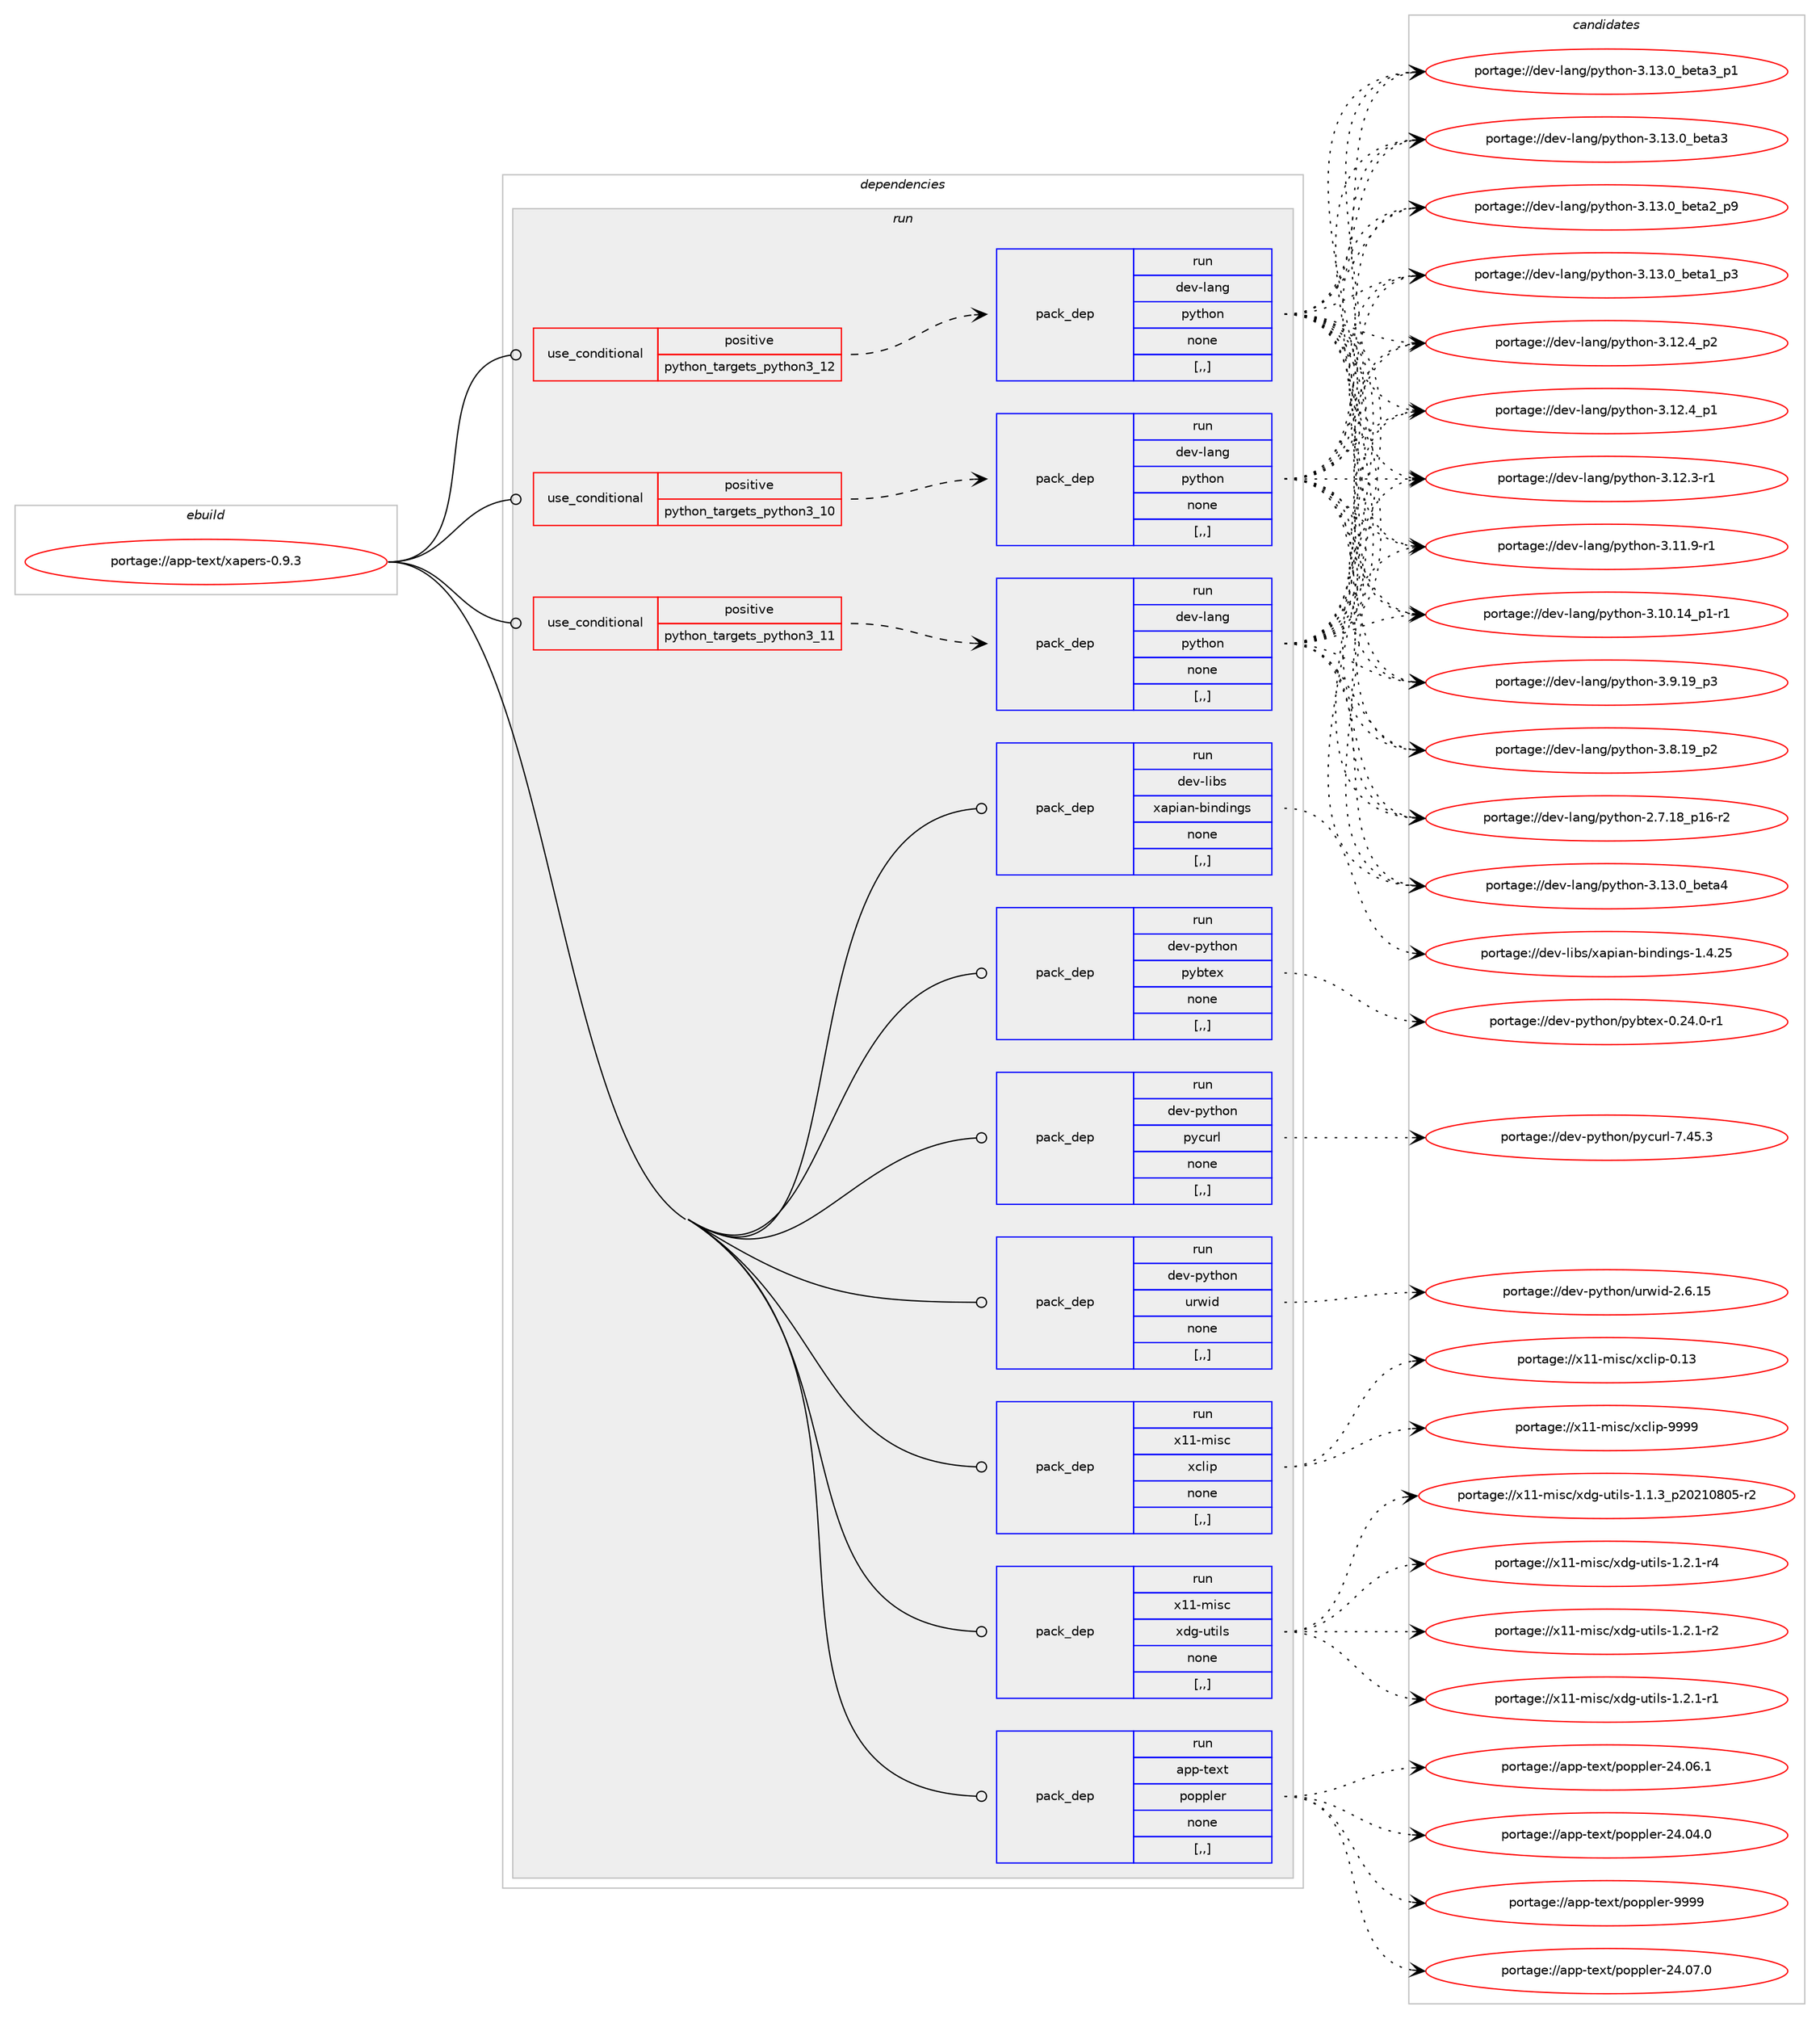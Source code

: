 digraph prolog {

# *************
# Graph options
# *************

newrank=true;
concentrate=true;
compound=true;
graph [rankdir=LR,fontname=Helvetica,fontsize=10,ranksep=1.5];#, ranksep=2.5, nodesep=0.2];
edge  [arrowhead=vee];
node  [fontname=Helvetica,fontsize=10];

# **********
# The ebuild
# **********

subgraph cluster_leftcol {
color=gray;
label=<<i>ebuild</i>>;
id [label="portage://app-text/xapers-0.9.3", color=red, width=4, href="../app-text/xapers-0.9.3.svg"];
}

# ****************
# The dependencies
# ****************

subgraph cluster_midcol {
color=gray;
label=<<i>dependencies</i>>;
subgraph cluster_compile {
fillcolor="#eeeeee";
style=filled;
label=<<i>compile</i>>;
}
subgraph cluster_compileandrun {
fillcolor="#eeeeee";
style=filled;
label=<<i>compile and run</i>>;
}
subgraph cluster_run {
fillcolor="#eeeeee";
style=filled;
label=<<i>run</i>>;
subgraph cond16354 {
dependency60751 [label=<<TABLE BORDER="0" CELLBORDER="1" CELLSPACING="0" CELLPADDING="4"><TR><TD ROWSPAN="3" CELLPADDING="10">use_conditional</TD></TR><TR><TD>positive</TD></TR><TR><TD>python_targets_python3_10</TD></TR></TABLE>>, shape=none, color=red];
subgraph pack43879 {
dependency60752 [label=<<TABLE BORDER="0" CELLBORDER="1" CELLSPACING="0" CELLPADDING="4" WIDTH="220"><TR><TD ROWSPAN="6" CELLPADDING="30">pack_dep</TD></TR><TR><TD WIDTH="110">run</TD></TR><TR><TD>dev-lang</TD></TR><TR><TD>python</TD></TR><TR><TD>none</TD></TR><TR><TD>[,,]</TD></TR></TABLE>>, shape=none, color=blue];
}
dependency60751:e -> dependency60752:w [weight=20,style="dashed",arrowhead="vee"];
}
id:e -> dependency60751:w [weight=20,style="solid",arrowhead="odot"];
subgraph cond16355 {
dependency60753 [label=<<TABLE BORDER="0" CELLBORDER="1" CELLSPACING="0" CELLPADDING="4"><TR><TD ROWSPAN="3" CELLPADDING="10">use_conditional</TD></TR><TR><TD>positive</TD></TR><TR><TD>python_targets_python3_11</TD></TR></TABLE>>, shape=none, color=red];
subgraph pack43880 {
dependency60754 [label=<<TABLE BORDER="0" CELLBORDER="1" CELLSPACING="0" CELLPADDING="4" WIDTH="220"><TR><TD ROWSPAN="6" CELLPADDING="30">pack_dep</TD></TR><TR><TD WIDTH="110">run</TD></TR><TR><TD>dev-lang</TD></TR><TR><TD>python</TD></TR><TR><TD>none</TD></TR><TR><TD>[,,]</TD></TR></TABLE>>, shape=none, color=blue];
}
dependency60753:e -> dependency60754:w [weight=20,style="dashed",arrowhead="vee"];
}
id:e -> dependency60753:w [weight=20,style="solid",arrowhead="odot"];
subgraph cond16356 {
dependency60755 [label=<<TABLE BORDER="0" CELLBORDER="1" CELLSPACING="0" CELLPADDING="4"><TR><TD ROWSPAN="3" CELLPADDING="10">use_conditional</TD></TR><TR><TD>positive</TD></TR><TR><TD>python_targets_python3_12</TD></TR></TABLE>>, shape=none, color=red];
subgraph pack43881 {
dependency60756 [label=<<TABLE BORDER="0" CELLBORDER="1" CELLSPACING="0" CELLPADDING="4" WIDTH="220"><TR><TD ROWSPAN="6" CELLPADDING="30">pack_dep</TD></TR><TR><TD WIDTH="110">run</TD></TR><TR><TD>dev-lang</TD></TR><TR><TD>python</TD></TR><TR><TD>none</TD></TR><TR><TD>[,,]</TD></TR></TABLE>>, shape=none, color=blue];
}
dependency60755:e -> dependency60756:w [weight=20,style="dashed",arrowhead="vee"];
}
id:e -> dependency60755:w [weight=20,style="solid",arrowhead="odot"];
subgraph pack43882 {
dependency60757 [label=<<TABLE BORDER="0" CELLBORDER="1" CELLSPACING="0" CELLPADDING="4" WIDTH="220"><TR><TD ROWSPAN="6" CELLPADDING="30">pack_dep</TD></TR><TR><TD WIDTH="110">run</TD></TR><TR><TD>app-text</TD></TR><TR><TD>poppler</TD></TR><TR><TD>none</TD></TR><TR><TD>[,,]</TD></TR></TABLE>>, shape=none, color=blue];
}
id:e -> dependency60757:w [weight=20,style="solid",arrowhead="odot"];
subgraph pack43883 {
dependency60758 [label=<<TABLE BORDER="0" CELLBORDER="1" CELLSPACING="0" CELLPADDING="4" WIDTH="220"><TR><TD ROWSPAN="6" CELLPADDING="30">pack_dep</TD></TR><TR><TD WIDTH="110">run</TD></TR><TR><TD>dev-libs</TD></TR><TR><TD>xapian-bindings</TD></TR><TR><TD>none</TD></TR><TR><TD>[,,]</TD></TR></TABLE>>, shape=none, color=blue];
}
id:e -> dependency60758:w [weight=20,style="solid",arrowhead="odot"];
subgraph pack43884 {
dependency60759 [label=<<TABLE BORDER="0" CELLBORDER="1" CELLSPACING="0" CELLPADDING="4" WIDTH="220"><TR><TD ROWSPAN="6" CELLPADDING="30">pack_dep</TD></TR><TR><TD WIDTH="110">run</TD></TR><TR><TD>dev-python</TD></TR><TR><TD>pybtex</TD></TR><TR><TD>none</TD></TR><TR><TD>[,,]</TD></TR></TABLE>>, shape=none, color=blue];
}
id:e -> dependency60759:w [weight=20,style="solid",arrowhead="odot"];
subgraph pack43885 {
dependency60760 [label=<<TABLE BORDER="0" CELLBORDER="1" CELLSPACING="0" CELLPADDING="4" WIDTH="220"><TR><TD ROWSPAN="6" CELLPADDING="30">pack_dep</TD></TR><TR><TD WIDTH="110">run</TD></TR><TR><TD>dev-python</TD></TR><TR><TD>pycurl</TD></TR><TR><TD>none</TD></TR><TR><TD>[,,]</TD></TR></TABLE>>, shape=none, color=blue];
}
id:e -> dependency60760:w [weight=20,style="solid",arrowhead="odot"];
subgraph pack43886 {
dependency60761 [label=<<TABLE BORDER="0" CELLBORDER="1" CELLSPACING="0" CELLPADDING="4" WIDTH="220"><TR><TD ROWSPAN="6" CELLPADDING="30">pack_dep</TD></TR><TR><TD WIDTH="110">run</TD></TR><TR><TD>dev-python</TD></TR><TR><TD>urwid</TD></TR><TR><TD>none</TD></TR><TR><TD>[,,]</TD></TR></TABLE>>, shape=none, color=blue];
}
id:e -> dependency60761:w [weight=20,style="solid",arrowhead="odot"];
subgraph pack43887 {
dependency60762 [label=<<TABLE BORDER="0" CELLBORDER="1" CELLSPACING="0" CELLPADDING="4" WIDTH="220"><TR><TD ROWSPAN="6" CELLPADDING="30">pack_dep</TD></TR><TR><TD WIDTH="110">run</TD></TR><TR><TD>x11-misc</TD></TR><TR><TD>xclip</TD></TR><TR><TD>none</TD></TR><TR><TD>[,,]</TD></TR></TABLE>>, shape=none, color=blue];
}
id:e -> dependency60762:w [weight=20,style="solid",arrowhead="odot"];
subgraph pack43888 {
dependency60763 [label=<<TABLE BORDER="0" CELLBORDER="1" CELLSPACING="0" CELLPADDING="4" WIDTH="220"><TR><TD ROWSPAN="6" CELLPADDING="30">pack_dep</TD></TR><TR><TD WIDTH="110">run</TD></TR><TR><TD>x11-misc</TD></TR><TR><TD>xdg-utils</TD></TR><TR><TD>none</TD></TR><TR><TD>[,,]</TD></TR></TABLE>>, shape=none, color=blue];
}
id:e -> dependency60763:w [weight=20,style="solid",arrowhead="odot"];
}
}

# **************
# The candidates
# **************

subgraph cluster_choices {
rank=same;
color=gray;
label=<<i>candidates</i>>;

subgraph choice43879 {
color=black;
nodesep=1;
choice1001011184510897110103471121211161041111104551464951464895981011169752 [label="portage://dev-lang/python-3.13.0_beta4", color=red, width=4,href="../dev-lang/python-3.13.0_beta4.svg"];
choice10010111845108971101034711212111610411111045514649514648959810111697519511249 [label="portage://dev-lang/python-3.13.0_beta3_p1", color=red, width=4,href="../dev-lang/python-3.13.0_beta3_p1.svg"];
choice1001011184510897110103471121211161041111104551464951464895981011169751 [label="portage://dev-lang/python-3.13.0_beta3", color=red, width=4,href="../dev-lang/python-3.13.0_beta3.svg"];
choice10010111845108971101034711212111610411111045514649514648959810111697509511257 [label="portage://dev-lang/python-3.13.0_beta2_p9", color=red, width=4,href="../dev-lang/python-3.13.0_beta2_p9.svg"];
choice10010111845108971101034711212111610411111045514649514648959810111697499511251 [label="portage://dev-lang/python-3.13.0_beta1_p3", color=red, width=4,href="../dev-lang/python-3.13.0_beta1_p3.svg"];
choice100101118451089711010347112121116104111110455146495046529511250 [label="portage://dev-lang/python-3.12.4_p2", color=red, width=4,href="../dev-lang/python-3.12.4_p2.svg"];
choice100101118451089711010347112121116104111110455146495046529511249 [label="portage://dev-lang/python-3.12.4_p1", color=red, width=4,href="../dev-lang/python-3.12.4_p1.svg"];
choice100101118451089711010347112121116104111110455146495046514511449 [label="portage://dev-lang/python-3.12.3-r1", color=red, width=4,href="../dev-lang/python-3.12.3-r1.svg"];
choice100101118451089711010347112121116104111110455146494946574511449 [label="portage://dev-lang/python-3.11.9-r1", color=red, width=4,href="../dev-lang/python-3.11.9-r1.svg"];
choice100101118451089711010347112121116104111110455146494846495295112494511449 [label="portage://dev-lang/python-3.10.14_p1-r1", color=red, width=4,href="../dev-lang/python-3.10.14_p1-r1.svg"];
choice100101118451089711010347112121116104111110455146574649579511251 [label="portage://dev-lang/python-3.9.19_p3", color=red, width=4,href="../dev-lang/python-3.9.19_p3.svg"];
choice100101118451089711010347112121116104111110455146564649579511250 [label="portage://dev-lang/python-3.8.19_p2", color=red, width=4,href="../dev-lang/python-3.8.19_p2.svg"];
choice100101118451089711010347112121116104111110455046554649569511249544511450 [label="portage://dev-lang/python-2.7.18_p16-r2", color=red, width=4,href="../dev-lang/python-2.7.18_p16-r2.svg"];
dependency60752:e -> choice1001011184510897110103471121211161041111104551464951464895981011169752:w [style=dotted,weight="100"];
dependency60752:e -> choice10010111845108971101034711212111610411111045514649514648959810111697519511249:w [style=dotted,weight="100"];
dependency60752:e -> choice1001011184510897110103471121211161041111104551464951464895981011169751:w [style=dotted,weight="100"];
dependency60752:e -> choice10010111845108971101034711212111610411111045514649514648959810111697509511257:w [style=dotted,weight="100"];
dependency60752:e -> choice10010111845108971101034711212111610411111045514649514648959810111697499511251:w [style=dotted,weight="100"];
dependency60752:e -> choice100101118451089711010347112121116104111110455146495046529511250:w [style=dotted,weight="100"];
dependency60752:e -> choice100101118451089711010347112121116104111110455146495046529511249:w [style=dotted,weight="100"];
dependency60752:e -> choice100101118451089711010347112121116104111110455146495046514511449:w [style=dotted,weight="100"];
dependency60752:e -> choice100101118451089711010347112121116104111110455146494946574511449:w [style=dotted,weight="100"];
dependency60752:e -> choice100101118451089711010347112121116104111110455146494846495295112494511449:w [style=dotted,weight="100"];
dependency60752:e -> choice100101118451089711010347112121116104111110455146574649579511251:w [style=dotted,weight="100"];
dependency60752:e -> choice100101118451089711010347112121116104111110455146564649579511250:w [style=dotted,weight="100"];
dependency60752:e -> choice100101118451089711010347112121116104111110455046554649569511249544511450:w [style=dotted,weight="100"];
}
subgraph choice43880 {
color=black;
nodesep=1;
choice1001011184510897110103471121211161041111104551464951464895981011169752 [label="portage://dev-lang/python-3.13.0_beta4", color=red, width=4,href="../dev-lang/python-3.13.0_beta4.svg"];
choice10010111845108971101034711212111610411111045514649514648959810111697519511249 [label="portage://dev-lang/python-3.13.0_beta3_p1", color=red, width=4,href="../dev-lang/python-3.13.0_beta3_p1.svg"];
choice1001011184510897110103471121211161041111104551464951464895981011169751 [label="portage://dev-lang/python-3.13.0_beta3", color=red, width=4,href="../dev-lang/python-3.13.0_beta3.svg"];
choice10010111845108971101034711212111610411111045514649514648959810111697509511257 [label="portage://dev-lang/python-3.13.0_beta2_p9", color=red, width=4,href="../dev-lang/python-3.13.0_beta2_p9.svg"];
choice10010111845108971101034711212111610411111045514649514648959810111697499511251 [label="portage://dev-lang/python-3.13.0_beta1_p3", color=red, width=4,href="../dev-lang/python-3.13.0_beta1_p3.svg"];
choice100101118451089711010347112121116104111110455146495046529511250 [label="portage://dev-lang/python-3.12.4_p2", color=red, width=4,href="../dev-lang/python-3.12.4_p2.svg"];
choice100101118451089711010347112121116104111110455146495046529511249 [label="portage://dev-lang/python-3.12.4_p1", color=red, width=4,href="../dev-lang/python-3.12.4_p1.svg"];
choice100101118451089711010347112121116104111110455146495046514511449 [label="portage://dev-lang/python-3.12.3-r1", color=red, width=4,href="../dev-lang/python-3.12.3-r1.svg"];
choice100101118451089711010347112121116104111110455146494946574511449 [label="portage://dev-lang/python-3.11.9-r1", color=red, width=4,href="../dev-lang/python-3.11.9-r1.svg"];
choice100101118451089711010347112121116104111110455146494846495295112494511449 [label="portage://dev-lang/python-3.10.14_p1-r1", color=red, width=4,href="../dev-lang/python-3.10.14_p1-r1.svg"];
choice100101118451089711010347112121116104111110455146574649579511251 [label="portage://dev-lang/python-3.9.19_p3", color=red, width=4,href="../dev-lang/python-3.9.19_p3.svg"];
choice100101118451089711010347112121116104111110455146564649579511250 [label="portage://dev-lang/python-3.8.19_p2", color=red, width=4,href="../dev-lang/python-3.8.19_p2.svg"];
choice100101118451089711010347112121116104111110455046554649569511249544511450 [label="portage://dev-lang/python-2.7.18_p16-r2", color=red, width=4,href="../dev-lang/python-2.7.18_p16-r2.svg"];
dependency60754:e -> choice1001011184510897110103471121211161041111104551464951464895981011169752:w [style=dotted,weight="100"];
dependency60754:e -> choice10010111845108971101034711212111610411111045514649514648959810111697519511249:w [style=dotted,weight="100"];
dependency60754:e -> choice1001011184510897110103471121211161041111104551464951464895981011169751:w [style=dotted,weight="100"];
dependency60754:e -> choice10010111845108971101034711212111610411111045514649514648959810111697509511257:w [style=dotted,weight="100"];
dependency60754:e -> choice10010111845108971101034711212111610411111045514649514648959810111697499511251:w [style=dotted,weight="100"];
dependency60754:e -> choice100101118451089711010347112121116104111110455146495046529511250:w [style=dotted,weight="100"];
dependency60754:e -> choice100101118451089711010347112121116104111110455146495046529511249:w [style=dotted,weight="100"];
dependency60754:e -> choice100101118451089711010347112121116104111110455146495046514511449:w [style=dotted,weight="100"];
dependency60754:e -> choice100101118451089711010347112121116104111110455146494946574511449:w [style=dotted,weight="100"];
dependency60754:e -> choice100101118451089711010347112121116104111110455146494846495295112494511449:w [style=dotted,weight="100"];
dependency60754:e -> choice100101118451089711010347112121116104111110455146574649579511251:w [style=dotted,weight="100"];
dependency60754:e -> choice100101118451089711010347112121116104111110455146564649579511250:w [style=dotted,weight="100"];
dependency60754:e -> choice100101118451089711010347112121116104111110455046554649569511249544511450:w [style=dotted,weight="100"];
}
subgraph choice43881 {
color=black;
nodesep=1;
choice1001011184510897110103471121211161041111104551464951464895981011169752 [label="portage://dev-lang/python-3.13.0_beta4", color=red, width=4,href="../dev-lang/python-3.13.0_beta4.svg"];
choice10010111845108971101034711212111610411111045514649514648959810111697519511249 [label="portage://dev-lang/python-3.13.0_beta3_p1", color=red, width=4,href="../dev-lang/python-3.13.0_beta3_p1.svg"];
choice1001011184510897110103471121211161041111104551464951464895981011169751 [label="portage://dev-lang/python-3.13.0_beta3", color=red, width=4,href="../dev-lang/python-3.13.0_beta3.svg"];
choice10010111845108971101034711212111610411111045514649514648959810111697509511257 [label="portage://dev-lang/python-3.13.0_beta2_p9", color=red, width=4,href="../dev-lang/python-3.13.0_beta2_p9.svg"];
choice10010111845108971101034711212111610411111045514649514648959810111697499511251 [label="portage://dev-lang/python-3.13.0_beta1_p3", color=red, width=4,href="../dev-lang/python-3.13.0_beta1_p3.svg"];
choice100101118451089711010347112121116104111110455146495046529511250 [label="portage://dev-lang/python-3.12.4_p2", color=red, width=4,href="../dev-lang/python-3.12.4_p2.svg"];
choice100101118451089711010347112121116104111110455146495046529511249 [label="portage://dev-lang/python-3.12.4_p1", color=red, width=4,href="../dev-lang/python-3.12.4_p1.svg"];
choice100101118451089711010347112121116104111110455146495046514511449 [label="portage://dev-lang/python-3.12.3-r1", color=red, width=4,href="../dev-lang/python-3.12.3-r1.svg"];
choice100101118451089711010347112121116104111110455146494946574511449 [label="portage://dev-lang/python-3.11.9-r1", color=red, width=4,href="../dev-lang/python-3.11.9-r1.svg"];
choice100101118451089711010347112121116104111110455146494846495295112494511449 [label="portage://dev-lang/python-3.10.14_p1-r1", color=red, width=4,href="../dev-lang/python-3.10.14_p1-r1.svg"];
choice100101118451089711010347112121116104111110455146574649579511251 [label="portage://dev-lang/python-3.9.19_p3", color=red, width=4,href="../dev-lang/python-3.9.19_p3.svg"];
choice100101118451089711010347112121116104111110455146564649579511250 [label="portage://dev-lang/python-3.8.19_p2", color=red, width=4,href="../dev-lang/python-3.8.19_p2.svg"];
choice100101118451089711010347112121116104111110455046554649569511249544511450 [label="portage://dev-lang/python-2.7.18_p16-r2", color=red, width=4,href="../dev-lang/python-2.7.18_p16-r2.svg"];
dependency60756:e -> choice1001011184510897110103471121211161041111104551464951464895981011169752:w [style=dotted,weight="100"];
dependency60756:e -> choice10010111845108971101034711212111610411111045514649514648959810111697519511249:w [style=dotted,weight="100"];
dependency60756:e -> choice1001011184510897110103471121211161041111104551464951464895981011169751:w [style=dotted,weight="100"];
dependency60756:e -> choice10010111845108971101034711212111610411111045514649514648959810111697509511257:w [style=dotted,weight="100"];
dependency60756:e -> choice10010111845108971101034711212111610411111045514649514648959810111697499511251:w [style=dotted,weight="100"];
dependency60756:e -> choice100101118451089711010347112121116104111110455146495046529511250:w [style=dotted,weight="100"];
dependency60756:e -> choice100101118451089711010347112121116104111110455146495046529511249:w [style=dotted,weight="100"];
dependency60756:e -> choice100101118451089711010347112121116104111110455146495046514511449:w [style=dotted,weight="100"];
dependency60756:e -> choice100101118451089711010347112121116104111110455146494946574511449:w [style=dotted,weight="100"];
dependency60756:e -> choice100101118451089711010347112121116104111110455146494846495295112494511449:w [style=dotted,weight="100"];
dependency60756:e -> choice100101118451089711010347112121116104111110455146574649579511251:w [style=dotted,weight="100"];
dependency60756:e -> choice100101118451089711010347112121116104111110455146564649579511250:w [style=dotted,weight="100"];
dependency60756:e -> choice100101118451089711010347112121116104111110455046554649569511249544511450:w [style=dotted,weight="100"];
}
subgraph choice43882 {
color=black;
nodesep=1;
choice9711211245116101120116471121111121121081011144557575757 [label="portage://app-text/poppler-9999", color=red, width=4,href="../app-text/poppler-9999.svg"];
choice9711211245116101120116471121111121121081011144550524648554648 [label="portage://app-text/poppler-24.07.0", color=red, width=4,href="../app-text/poppler-24.07.0.svg"];
choice9711211245116101120116471121111121121081011144550524648544649 [label="portage://app-text/poppler-24.06.1", color=red, width=4,href="../app-text/poppler-24.06.1.svg"];
choice9711211245116101120116471121111121121081011144550524648524648 [label="portage://app-text/poppler-24.04.0", color=red, width=4,href="../app-text/poppler-24.04.0.svg"];
dependency60757:e -> choice9711211245116101120116471121111121121081011144557575757:w [style=dotted,weight="100"];
dependency60757:e -> choice9711211245116101120116471121111121121081011144550524648554648:w [style=dotted,weight="100"];
dependency60757:e -> choice9711211245116101120116471121111121121081011144550524648544649:w [style=dotted,weight="100"];
dependency60757:e -> choice9711211245116101120116471121111121121081011144550524648524648:w [style=dotted,weight="100"];
}
subgraph choice43883 {
color=black;
nodesep=1;
choice1001011184510810598115471209711210597110459810511010010511010311545494652465053 [label="portage://dev-libs/xapian-bindings-1.4.25", color=red, width=4,href="../dev-libs/xapian-bindings-1.4.25.svg"];
dependency60758:e -> choice1001011184510810598115471209711210597110459810511010010511010311545494652465053:w [style=dotted,weight="100"];
}
subgraph choice43884 {
color=black;
nodesep=1;
choice100101118451121211161041111104711212198116101120454846505246484511449 [label="portage://dev-python/pybtex-0.24.0-r1", color=red, width=4,href="../dev-python/pybtex-0.24.0-r1.svg"];
dependency60759:e -> choice100101118451121211161041111104711212198116101120454846505246484511449:w [style=dotted,weight="100"];
}
subgraph choice43885 {
color=black;
nodesep=1;
choice10010111845112121116104111110471121219911711410845554652534651 [label="portage://dev-python/pycurl-7.45.3", color=red, width=4,href="../dev-python/pycurl-7.45.3.svg"];
dependency60760:e -> choice10010111845112121116104111110471121219911711410845554652534651:w [style=dotted,weight="100"];
}
subgraph choice43886 {
color=black;
nodesep=1;
choice100101118451121211161041111104711711411910510045504654464953 [label="portage://dev-python/urwid-2.6.15", color=red, width=4,href="../dev-python/urwid-2.6.15.svg"];
dependency60761:e -> choice100101118451121211161041111104711711411910510045504654464953:w [style=dotted,weight="100"];
}
subgraph choice43887 {
color=black;
nodesep=1;
choice1204949451091051159947120991081051124557575757 [label="portage://x11-misc/xclip-9999", color=red, width=4,href="../x11-misc/xclip-9999.svg"];
choice1204949451091051159947120991081051124548464951 [label="portage://x11-misc/xclip-0.13", color=red, width=4,href="../x11-misc/xclip-0.13.svg"];
dependency60762:e -> choice1204949451091051159947120991081051124557575757:w [style=dotted,weight="100"];
dependency60762:e -> choice1204949451091051159947120991081051124548464951:w [style=dotted,weight="100"];
}
subgraph choice43888 {
color=black;
nodesep=1;
choice1204949451091051159947120100103451171161051081154549465046494511452 [label="portage://x11-misc/xdg-utils-1.2.1-r4", color=red, width=4,href="../x11-misc/xdg-utils-1.2.1-r4.svg"];
choice1204949451091051159947120100103451171161051081154549465046494511450 [label="portage://x11-misc/xdg-utils-1.2.1-r2", color=red, width=4,href="../x11-misc/xdg-utils-1.2.1-r2.svg"];
choice1204949451091051159947120100103451171161051081154549465046494511449 [label="portage://x11-misc/xdg-utils-1.2.1-r1", color=red, width=4,href="../x11-misc/xdg-utils-1.2.1-r1.svg"];
choice1204949451091051159947120100103451171161051081154549464946519511250485049485648534511450 [label="portage://x11-misc/xdg-utils-1.1.3_p20210805-r2", color=red, width=4,href="../x11-misc/xdg-utils-1.1.3_p20210805-r2.svg"];
dependency60763:e -> choice1204949451091051159947120100103451171161051081154549465046494511452:w [style=dotted,weight="100"];
dependency60763:e -> choice1204949451091051159947120100103451171161051081154549465046494511450:w [style=dotted,weight="100"];
dependency60763:e -> choice1204949451091051159947120100103451171161051081154549465046494511449:w [style=dotted,weight="100"];
dependency60763:e -> choice1204949451091051159947120100103451171161051081154549464946519511250485049485648534511450:w [style=dotted,weight="100"];
}
}

}
